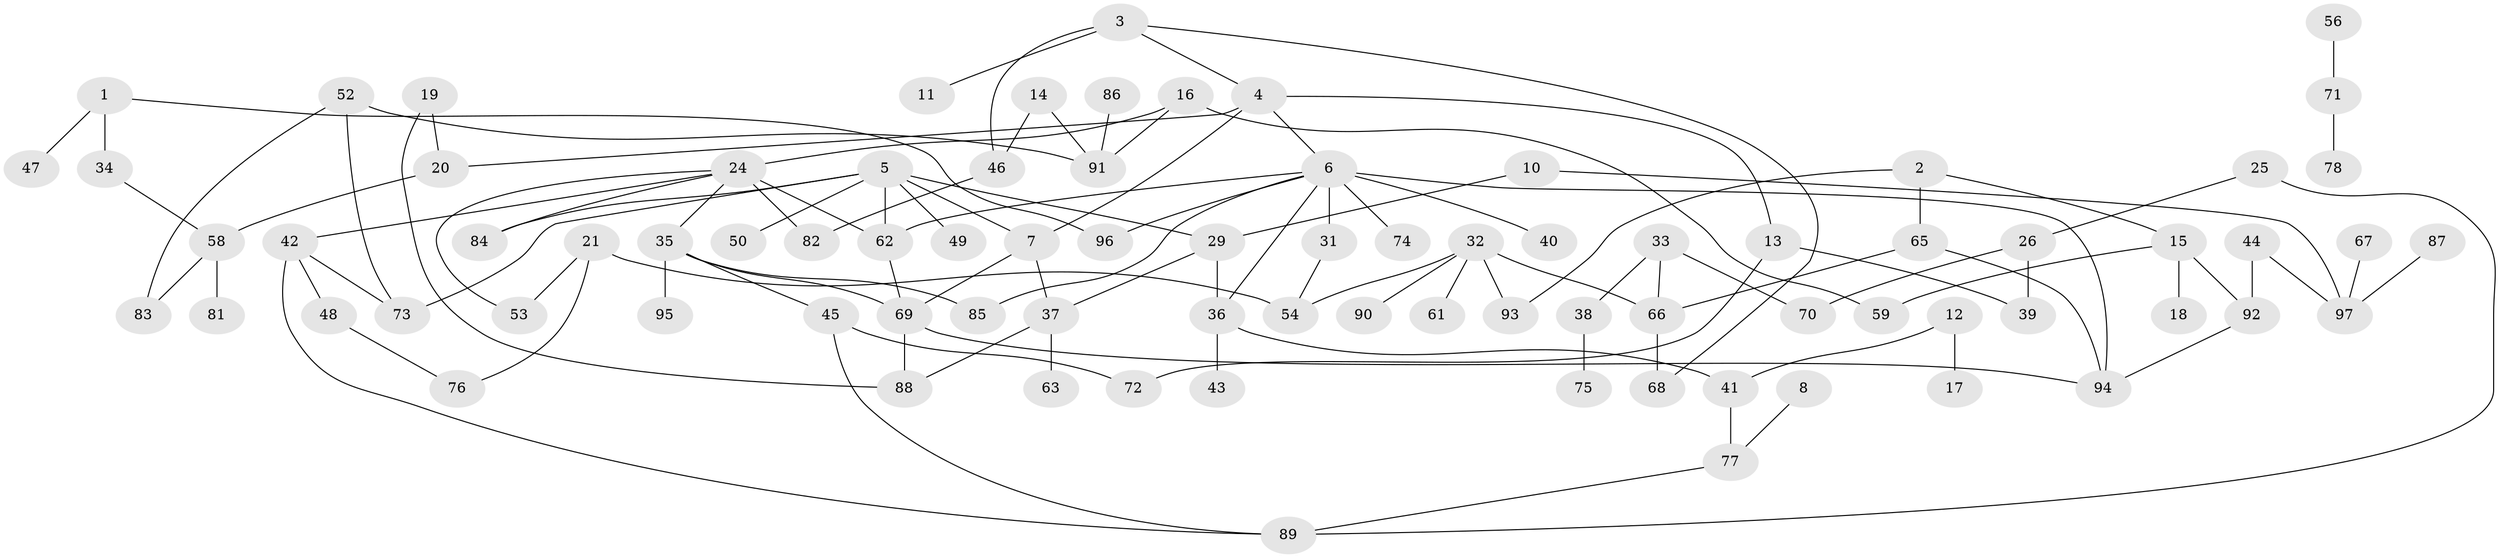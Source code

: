 // original degree distribution, {1: 0.2867647058823529, 3: 0.21323529411764705, 2: 0.2426470588235294, 7: 0.007352941176470588, 0: 0.07352941176470588, 5: 0.0661764705882353, 4: 0.11029411764705882}
// Generated by graph-tools (version 1.1) at 2025/48/03/04/25 22:48:01]
// undirected, 84 vertices, 111 edges
graph export_dot {
  node [color=gray90,style=filled];
  1;
  2;
  3;
  4;
  5;
  6;
  7;
  8;
  10;
  11;
  12;
  13;
  14;
  15;
  16;
  17;
  18;
  19;
  20;
  21;
  24;
  25;
  26;
  29;
  31;
  32;
  33;
  34;
  35;
  36;
  37;
  38;
  39;
  40;
  41;
  42;
  43;
  44;
  45;
  46;
  47;
  48;
  49;
  50;
  52;
  53;
  54;
  56;
  58;
  59;
  61;
  62;
  63;
  65;
  66;
  67;
  68;
  69;
  70;
  71;
  72;
  73;
  74;
  75;
  76;
  77;
  78;
  81;
  82;
  83;
  84;
  85;
  86;
  87;
  88;
  89;
  90;
  91;
  92;
  93;
  94;
  95;
  96;
  97;
  1 -- 34 [weight=1.0];
  1 -- 47 [weight=1.0];
  1 -- 96 [weight=1.0];
  2 -- 15 [weight=1.0];
  2 -- 65 [weight=1.0];
  2 -- 93 [weight=1.0];
  3 -- 4 [weight=1.0];
  3 -- 11 [weight=1.0];
  3 -- 46 [weight=1.0];
  3 -- 68 [weight=1.0];
  4 -- 6 [weight=1.0];
  4 -- 7 [weight=1.0];
  4 -- 13 [weight=1.0];
  4 -- 20 [weight=1.0];
  5 -- 7 [weight=1.0];
  5 -- 29 [weight=1.0];
  5 -- 49 [weight=1.0];
  5 -- 50 [weight=1.0];
  5 -- 62 [weight=1.0];
  5 -- 73 [weight=1.0];
  5 -- 84 [weight=1.0];
  6 -- 31 [weight=1.0];
  6 -- 36 [weight=1.0];
  6 -- 40 [weight=2.0];
  6 -- 62 [weight=1.0];
  6 -- 74 [weight=1.0];
  6 -- 85 [weight=1.0];
  6 -- 94 [weight=1.0];
  6 -- 96 [weight=1.0];
  7 -- 37 [weight=1.0];
  7 -- 69 [weight=1.0];
  8 -- 77 [weight=1.0];
  10 -- 29 [weight=1.0];
  10 -- 97 [weight=1.0];
  12 -- 17 [weight=1.0];
  12 -- 41 [weight=1.0];
  13 -- 39 [weight=1.0];
  13 -- 72 [weight=1.0];
  14 -- 46 [weight=1.0];
  14 -- 91 [weight=1.0];
  15 -- 18 [weight=1.0];
  15 -- 59 [weight=1.0];
  15 -- 92 [weight=1.0];
  16 -- 24 [weight=1.0];
  16 -- 59 [weight=1.0];
  16 -- 91 [weight=1.0];
  19 -- 20 [weight=1.0];
  19 -- 88 [weight=1.0];
  20 -- 58 [weight=1.0];
  21 -- 53 [weight=1.0];
  21 -- 54 [weight=1.0];
  21 -- 76 [weight=1.0];
  24 -- 35 [weight=1.0];
  24 -- 42 [weight=1.0];
  24 -- 53 [weight=1.0];
  24 -- 62 [weight=2.0];
  24 -- 82 [weight=1.0];
  24 -- 84 [weight=1.0];
  25 -- 26 [weight=1.0];
  25 -- 89 [weight=1.0];
  26 -- 39 [weight=1.0];
  26 -- 70 [weight=1.0];
  29 -- 36 [weight=1.0];
  29 -- 37 [weight=1.0];
  31 -- 54 [weight=1.0];
  32 -- 54 [weight=1.0];
  32 -- 61 [weight=1.0];
  32 -- 66 [weight=1.0];
  32 -- 90 [weight=1.0];
  32 -- 93 [weight=1.0];
  33 -- 38 [weight=1.0];
  33 -- 66 [weight=1.0];
  33 -- 70 [weight=1.0];
  34 -- 58 [weight=1.0];
  35 -- 45 [weight=1.0];
  35 -- 69 [weight=1.0];
  35 -- 85 [weight=1.0];
  35 -- 95 [weight=1.0];
  36 -- 41 [weight=1.0];
  36 -- 43 [weight=1.0];
  37 -- 63 [weight=1.0];
  37 -- 88 [weight=1.0];
  38 -- 75 [weight=1.0];
  41 -- 77 [weight=1.0];
  42 -- 48 [weight=1.0];
  42 -- 73 [weight=1.0];
  42 -- 89 [weight=1.0];
  44 -- 92 [weight=1.0];
  44 -- 97 [weight=1.0];
  45 -- 72 [weight=1.0];
  45 -- 89 [weight=1.0];
  46 -- 82 [weight=1.0];
  48 -- 76 [weight=1.0];
  52 -- 73 [weight=1.0];
  52 -- 83 [weight=1.0];
  52 -- 91 [weight=1.0];
  56 -- 71 [weight=1.0];
  58 -- 81 [weight=1.0];
  58 -- 83 [weight=1.0];
  62 -- 69 [weight=1.0];
  65 -- 66 [weight=1.0];
  65 -- 94 [weight=1.0];
  66 -- 68 [weight=1.0];
  67 -- 97 [weight=1.0];
  69 -- 88 [weight=1.0];
  69 -- 94 [weight=1.0];
  71 -- 78 [weight=1.0];
  77 -- 89 [weight=1.0];
  86 -- 91 [weight=1.0];
  87 -- 97 [weight=1.0];
  92 -- 94 [weight=1.0];
}
